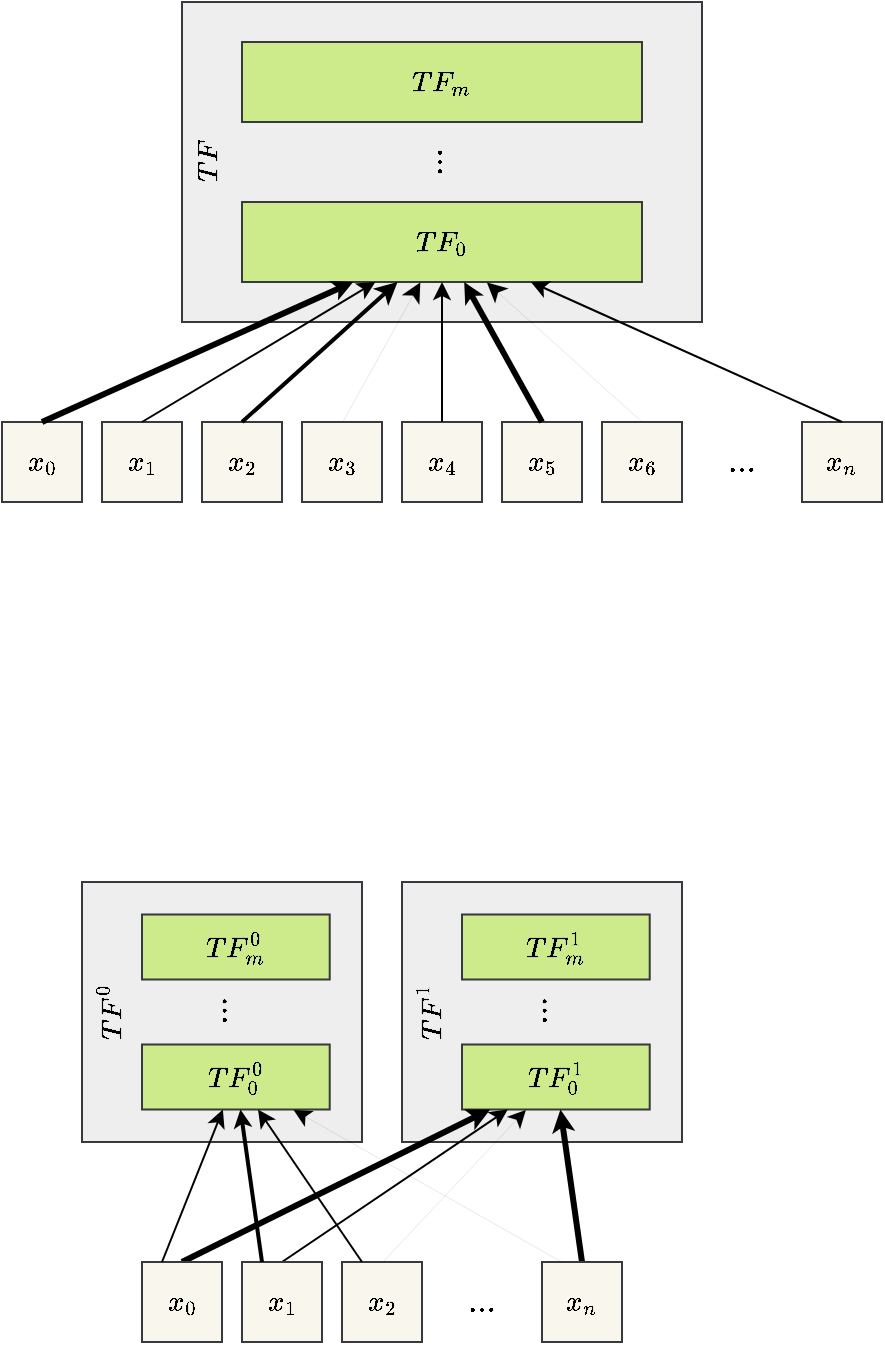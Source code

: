 <mxfile version="21.1.2" type="device">
  <diagram id="dc1JGVELE64cmqpCOQrH" name="Page-1">
    <mxGraphModel dx="576" dy="566" grid="1" gridSize="10" guides="1" tooltips="1" connect="1" arrows="1" fold="1" page="1" pageScale="1" pageWidth="827" pageHeight="1169" math="1" shadow="0">
      <root>
        <mxCell id="0" />
        <mxCell id="1" parent="0" />
        <mxCell id="sjn2k9eKrswy_AB2X_p1-75" value="" style="group" vertex="1" connectable="0" parent="1">
          <mxGeometry x="360" y="540" width="140" height="130" as="geometry" />
        </mxCell>
        <mxCell id="sjn2k9eKrswy_AB2X_p1-76" value="`TF^1`" style="rounded=0;whiteSpace=wrap;html=1;labelPosition=center;verticalLabelPosition=middle;align=center;verticalAlign=top;horizontal=0;fillColor=#eeeeee;strokeColor=#36393d;" vertex="1" parent="sjn2k9eKrswy_AB2X_p1-75">
          <mxGeometry width="140" height="130" as="geometry" />
        </mxCell>
        <mxCell id="sjn2k9eKrswy_AB2X_p1-77" value="`TF_0^1&lt;br&gt;`" style="rounded=0;whiteSpace=wrap;html=1;fillColor=#cdeb8b;strokeColor=#36393d;" vertex="1" parent="sjn2k9eKrswy_AB2X_p1-75">
          <mxGeometry x="30" y="81.25" width="93.85" height="32.5" as="geometry" />
        </mxCell>
        <mxCell id="sjn2k9eKrswy_AB2X_p1-78" value="`TF_m^1&lt;br&gt;`" style="rounded=0;whiteSpace=wrap;html=1;fillColor=#cdeb8b;strokeColor=#36393d;" vertex="1" parent="sjn2k9eKrswy_AB2X_p1-75">
          <mxGeometry x="30" y="16.25" width="93.85" height="32.5" as="geometry" />
        </mxCell>
        <mxCell id="sjn2k9eKrswy_AB2X_p1-79" value="`...`" style="text;html=1;strokeColor=none;fillColor=none;align=center;verticalAlign=middle;whiteSpace=wrap;rounded=0;fontSize=14;horizontal=0;labelPosition=center;verticalLabelPosition=middle;" vertex="1" parent="sjn2k9eKrswy_AB2X_p1-75">
          <mxGeometry x="53.846" y="48.75" width="26.923" height="32.5" as="geometry" />
        </mxCell>
        <mxCell id="sjn2k9eKrswy_AB2X_p1-110" value="" style="endArrow=classic;html=1;rounded=0;exitX=0.5;exitY=0;exitDx=0;exitDy=0;strokeWidth=3;endSize=2;" edge="1" parent="1" source="sjn2k9eKrswy_AB2X_p1-37" target="sjn2k9eKrswy_AB2X_p1-77">
          <mxGeometry width="50" height="50" relative="1" as="geometry">
            <mxPoint x="330" y="760" as="sourcePoint" />
            <mxPoint x="360" y="700" as="targetPoint" />
          </mxGeometry>
        </mxCell>
        <mxCell id="sjn2k9eKrswy_AB2X_p1-111" value="" style="endArrow=classic;html=1;rounded=0;exitX=0.5;exitY=0;exitDx=0;exitDy=0;" edge="1" parent="1" source="sjn2k9eKrswy_AB2X_p1-38" target="sjn2k9eKrswy_AB2X_p1-77">
          <mxGeometry width="50" height="50" relative="1" as="geometry">
            <mxPoint x="340" y="770" as="sourcePoint" />
            <mxPoint x="370" y="710" as="targetPoint" />
          </mxGeometry>
        </mxCell>
        <mxCell id="sjn2k9eKrswy_AB2X_p1-112" value="" style="endArrow=classic;html=1;rounded=0;exitX=0.5;exitY=0;exitDx=0;exitDy=0;strokeWidth=0;endSize=9;" edge="1" parent="1" source="sjn2k9eKrswy_AB2X_p1-39" target="sjn2k9eKrswy_AB2X_p1-77">
          <mxGeometry width="50" height="50" relative="1" as="geometry">
            <mxPoint x="350" y="730" as="sourcePoint" />
            <mxPoint x="380" y="720" as="targetPoint" />
          </mxGeometry>
        </mxCell>
        <mxCell id="sjn2k9eKrswy_AB2X_p1-113" value="" style="endArrow=classic;html=1;rounded=0;exitX=0.5;exitY=0;exitDx=0;exitDy=0;strokeWidth=3;endSize=2;" edge="1" parent="1" source="sjn2k9eKrswy_AB2X_p1-44" target="sjn2k9eKrswy_AB2X_p1-77">
          <mxGeometry width="50" height="50" relative="1" as="geometry">
            <mxPoint x="360" y="790" as="sourcePoint" />
            <mxPoint x="390" y="730" as="targetPoint" />
          </mxGeometry>
        </mxCell>
        <mxCell id="sjn2k9eKrswy_AB2X_p1-74" value="" style="group" vertex="1" connectable="0" parent="1">
          <mxGeometry x="200" y="540" width="140" height="130" as="geometry" />
        </mxCell>
        <mxCell id="sjn2k9eKrswy_AB2X_p1-46" value="`TF^0`" style="rounded=0;whiteSpace=wrap;html=1;labelPosition=center;verticalLabelPosition=middle;align=center;verticalAlign=top;horizontal=0;fillColor=#eeeeee;strokeColor=#36393d;" vertex="1" parent="sjn2k9eKrswy_AB2X_p1-74">
          <mxGeometry width="140" height="130" as="geometry" />
        </mxCell>
        <mxCell id="sjn2k9eKrswy_AB2X_p1-47" value="`TF_0^0&lt;br&gt;`" style="rounded=0;whiteSpace=wrap;html=1;fillColor=#cdeb8b;strokeColor=#36393d;" vertex="1" parent="sjn2k9eKrswy_AB2X_p1-74">
          <mxGeometry x="30" y="81.25" width="93.85" height="32.5" as="geometry" />
        </mxCell>
        <mxCell id="sjn2k9eKrswy_AB2X_p1-48" value="`TF_m^0`" style="rounded=0;whiteSpace=wrap;html=1;fillColor=#cdeb8b;strokeColor=#36393d;" vertex="1" parent="sjn2k9eKrswy_AB2X_p1-74">
          <mxGeometry x="30" y="16.25" width="93.85" height="32.5" as="geometry" />
        </mxCell>
        <mxCell id="sjn2k9eKrswy_AB2X_p1-49" value="`...`" style="text;html=1;strokeColor=none;fillColor=none;align=center;verticalAlign=middle;whiteSpace=wrap;rounded=0;fontSize=14;horizontal=0;labelPosition=center;verticalLabelPosition=middle;" vertex="1" parent="sjn2k9eKrswy_AB2X_p1-74">
          <mxGeometry x="53.846" y="48.75" width="26.923" height="32.5" as="geometry" />
        </mxCell>
        <mxCell id="azakYmAXrriQEHjM8A_3-9" value="`x_0`" style="rounded=0;whiteSpace=wrap;html=1;fillColor=#f9f7ed;strokeColor=#36393d;" parent="1" vertex="1">
          <mxGeometry x="160" y="310" width="40" height="40" as="geometry" />
        </mxCell>
        <mxCell id="sjn2k9eKrswy_AB2X_p1-14" value="`x_1`" style="rounded=0;whiteSpace=wrap;html=1;fillColor=#f9f7ed;strokeColor=#36393d;" vertex="1" parent="1">
          <mxGeometry x="210" y="310" width="40" height="40" as="geometry" />
        </mxCell>
        <mxCell id="sjn2k9eKrswy_AB2X_p1-15" value="`x_2`" style="rounded=0;whiteSpace=wrap;html=1;fillColor=#f9f7ed;strokeColor=#36393d;" vertex="1" parent="1">
          <mxGeometry x="260" y="310" width="40" height="40" as="geometry" />
        </mxCell>
        <mxCell id="sjn2k9eKrswy_AB2X_p1-16" value="`x_3`" style="rounded=0;whiteSpace=wrap;html=1;fillColor=#f9f7ed;strokeColor=#36393d;" vertex="1" parent="1">
          <mxGeometry x="310" y="310" width="40" height="40" as="geometry" />
        </mxCell>
        <mxCell id="sjn2k9eKrswy_AB2X_p1-17" value="`x_4`" style="rounded=0;whiteSpace=wrap;html=1;fillColor=#f9f7ed;strokeColor=#36393d;" vertex="1" parent="1">
          <mxGeometry x="360" y="310" width="40" height="40" as="geometry" />
        </mxCell>
        <mxCell id="sjn2k9eKrswy_AB2X_p1-18" value="`x_5`" style="rounded=0;whiteSpace=wrap;html=1;fillColor=#f9f7ed;strokeColor=#36393d;" vertex="1" parent="1">
          <mxGeometry x="410" y="310" width="40" height="40" as="geometry" />
        </mxCell>
        <mxCell id="sjn2k9eKrswy_AB2X_p1-19" value="`x_6`" style="rounded=0;whiteSpace=wrap;html=1;fillColor=#f9f7ed;strokeColor=#36393d;" vertex="1" parent="1">
          <mxGeometry x="460" y="310" width="40" height="40" as="geometry" />
        </mxCell>
        <mxCell id="sjn2k9eKrswy_AB2X_p1-20" value="`x_n`" style="rounded=0;whiteSpace=wrap;html=1;fillColor=#f9f7ed;strokeColor=#36393d;" vertex="1" parent="1">
          <mxGeometry x="560" y="310" width="40" height="40" as="geometry" />
        </mxCell>
        <mxCell id="sjn2k9eKrswy_AB2X_p1-21" value="`...`" style="text;html=1;strokeColor=none;fillColor=none;align=center;verticalAlign=middle;whiteSpace=wrap;rounded=0;fontSize=14;" vertex="1" parent="1">
          <mxGeometry x="500" y="310" width="60" height="40" as="geometry" />
        </mxCell>
        <mxCell id="sjn2k9eKrswy_AB2X_p1-23" value="`TF`" style="rounded=0;whiteSpace=wrap;html=1;labelPosition=center;verticalLabelPosition=middle;align=center;verticalAlign=top;horizontal=0;fillColor=#eeeeee;strokeColor=#36393d;" vertex="1" parent="1">
          <mxGeometry x="250" y="100" width="260" height="160" as="geometry" />
        </mxCell>
        <mxCell id="sjn2k9eKrswy_AB2X_p1-24" value="`TF_0`" style="rounded=0;whiteSpace=wrap;html=1;fillColor=#cdeb8b;strokeColor=#36393d;" vertex="1" parent="1">
          <mxGeometry x="280" y="200" width="200" height="40" as="geometry" />
        </mxCell>
        <mxCell id="sjn2k9eKrswy_AB2X_p1-26" value="`TF_m`" style="rounded=0;whiteSpace=wrap;html=1;fillColor=#cdeb8b;strokeColor=#36393d;" vertex="1" parent="1">
          <mxGeometry x="280" y="120" width="200" height="40" as="geometry" />
        </mxCell>
        <mxCell id="sjn2k9eKrswy_AB2X_p1-27" value="`...`" style="text;html=1;strokeColor=none;fillColor=none;align=center;verticalAlign=middle;whiteSpace=wrap;rounded=0;fontSize=14;horizontal=0;labelPosition=center;verticalLabelPosition=middle;" vertex="1" parent="1">
          <mxGeometry x="350" y="160" width="50" height="40" as="geometry" />
        </mxCell>
        <mxCell id="sjn2k9eKrswy_AB2X_p1-29" style="rounded=0;orthogonalLoop=1;jettySize=auto;html=1;exitX=0.5;exitY=0;exitDx=0;exitDy=0;strokeWidth=3;endSize=1;" edge="1" parent="1" source="azakYmAXrriQEHjM8A_3-9" target="sjn2k9eKrswy_AB2X_p1-24">
          <mxGeometry relative="1" as="geometry" />
        </mxCell>
        <mxCell id="sjn2k9eKrswy_AB2X_p1-30" style="rounded=0;orthogonalLoop=1;jettySize=auto;html=1;exitX=0.5;exitY=0;exitDx=0;exitDy=0;endSize=6;" edge="1" parent="1" source="sjn2k9eKrswy_AB2X_p1-14" target="sjn2k9eKrswy_AB2X_p1-24">
          <mxGeometry relative="1" as="geometry" />
        </mxCell>
        <mxCell id="sjn2k9eKrswy_AB2X_p1-31" style="rounded=0;orthogonalLoop=1;jettySize=auto;html=1;exitX=0.5;exitY=0;exitDx=0;exitDy=0;strokeWidth=2;endSize=5;" edge="1" parent="1" source="sjn2k9eKrswy_AB2X_p1-15" target="sjn2k9eKrswy_AB2X_p1-24">
          <mxGeometry relative="1" as="geometry" />
        </mxCell>
        <mxCell id="sjn2k9eKrswy_AB2X_p1-32" style="rounded=0;orthogonalLoop=1;jettySize=auto;html=1;exitX=0.5;exitY=0;exitDx=0;exitDy=0;strokeWidth=0;endSize=10;" edge="1" parent="1" source="sjn2k9eKrswy_AB2X_p1-16" target="sjn2k9eKrswy_AB2X_p1-24">
          <mxGeometry relative="1" as="geometry" />
        </mxCell>
        <mxCell id="sjn2k9eKrswy_AB2X_p1-33" style="rounded=0;orthogonalLoop=1;jettySize=auto;html=1;exitX=0.5;exitY=0;exitDx=0;exitDy=0;" edge="1" parent="1" source="sjn2k9eKrswy_AB2X_p1-17" target="sjn2k9eKrswy_AB2X_p1-24">
          <mxGeometry relative="1" as="geometry" />
        </mxCell>
        <mxCell id="sjn2k9eKrswy_AB2X_p1-34" style="rounded=0;orthogonalLoop=1;jettySize=auto;html=1;exitX=0.5;exitY=0;exitDx=0;exitDy=0;strokeWidth=3;endSize=1;" edge="1" parent="1" source="sjn2k9eKrswy_AB2X_p1-18" target="sjn2k9eKrswy_AB2X_p1-24">
          <mxGeometry relative="1" as="geometry" />
        </mxCell>
        <mxCell id="sjn2k9eKrswy_AB2X_p1-35" style="rounded=0;orthogonalLoop=1;jettySize=auto;html=1;exitX=0.5;exitY=0;exitDx=0;exitDy=0;strokeWidth=0;endSize=10;" edge="1" parent="1" source="sjn2k9eKrswy_AB2X_p1-19" target="sjn2k9eKrswy_AB2X_p1-24">
          <mxGeometry relative="1" as="geometry" />
        </mxCell>
        <mxCell id="sjn2k9eKrswy_AB2X_p1-36" style="rounded=0;orthogonalLoop=1;jettySize=auto;html=1;exitX=0.5;exitY=0;exitDx=0;exitDy=0;" edge="1" parent="1" source="sjn2k9eKrswy_AB2X_p1-20" target="sjn2k9eKrswy_AB2X_p1-24">
          <mxGeometry relative="1" as="geometry" />
        </mxCell>
        <mxCell id="sjn2k9eKrswy_AB2X_p1-44" value="`x_n`" style="rounded=0;whiteSpace=wrap;html=1;fillColor=#f9f7ed;strokeColor=#36393d;" vertex="1" parent="1">
          <mxGeometry x="430" y="730" width="40" height="40" as="geometry" />
        </mxCell>
        <mxCell id="sjn2k9eKrswy_AB2X_p1-37" value="`x_0`" style="rounded=0;whiteSpace=wrap;html=1;fillColor=#f9f7ed;strokeColor=#36393d;" vertex="1" parent="1">
          <mxGeometry x="230" y="730" width="40" height="40" as="geometry" />
        </mxCell>
        <mxCell id="sjn2k9eKrswy_AB2X_p1-38" value="`x_1`" style="rounded=0;whiteSpace=wrap;html=1;fillColor=#f9f7ed;strokeColor=#36393d;" vertex="1" parent="1">
          <mxGeometry x="280" y="730" width="40" height="40" as="geometry" />
        </mxCell>
        <mxCell id="sjn2k9eKrswy_AB2X_p1-39" value="`x_2`" style="rounded=0;whiteSpace=wrap;html=1;fillColor=#f9f7ed;strokeColor=#36393d;" vertex="1" parent="1">
          <mxGeometry x="330" y="730" width="40" height="40" as="geometry" />
        </mxCell>
        <mxCell id="sjn2k9eKrswy_AB2X_p1-45" value="`...`" style="text;html=1;strokeColor=none;fillColor=none;align=center;verticalAlign=middle;whiteSpace=wrap;rounded=0;fontSize=14;" vertex="1" parent="1">
          <mxGeometry x="370" y="730" width="60" height="40" as="geometry" />
        </mxCell>
        <mxCell id="sjn2k9eKrswy_AB2X_p1-104" value="" style="endArrow=classic;html=1;rounded=0;exitX=0.25;exitY=0;exitDx=0;exitDy=0;" edge="1" parent="1" source="sjn2k9eKrswy_AB2X_p1-37" target="sjn2k9eKrswy_AB2X_p1-47">
          <mxGeometry width="50" height="50" relative="1" as="geometry">
            <mxPoint x="130" y="800" as="sourcePoint" />
            <mxPoint x="180" y="750" as="targetPoint" />
          </mxGeometry>
        </mxCell>
        <mxCell id="sjn2k9eKrswy_AB2X_p1-106" value="" style="endArrow=classic;html=1;rounded=0;exitX=0.25;exitY=0;exitDx=0;exitDy=0;strokeWidth=2;endSize=3;" edge="1" parent="1" source="sjn2k9eKrswy_AB2X_p1-38" target="sjn2k9eKrswy_AB2X_p1-47">
          <mxGeometry width="50" height="50" relative="1" as="geometry">
            <mxPoint x="260" y="740" as="sourcePoint" />
            <mxPoint x="328" y="680" as="targetPoint" />
          </mxGeometry>
        </mxCell>
        <mxCell id="sjn2k9eKrswy_AB2X_p1-107" value="" style="endArrow=classic;html=1;rounded=0;exitX=0.25;exitY=0;exitDx=0;exitDy=0;" edge="1" parent="1" source="sjn2k9eKrswy_AB2X_p1-39" target="sjn2k9eKrswy_AB2X_p1-47">
          <mxGeometry width="50" height="50" relative="1" as="geometry">
            <mxPoint x="310" y="740" as="sourcePoint" />
            <mxPoint x="340" y="680" as="targetPoint" />
          </mxGeometry>
        </mxCell>
        <mxCell id="sjn2k9eKrswy_AB2X_p1-109" value="" style="endArrow=classic;html=1;rounded=0;exitX=0.25;exitY=0;exitDx=0;exitDy=0;strokeWidth=0;endSize=9;" edge="1" parent="1" source="sjn2k9eKrswy_AB2X_p1-44" target="sjn2k9eKrswy_AB2X_p1-47">
          <mxGeometry width="50" height="50" relative="1" as="geometry">
            <mxPoint x="320" y="750" as="sourcePoint" />
            <mxPoint x="350" y="690" as="targetPoint" />
          </mxGeometry>
        </mxCell>
      </root>
    </mxGraphModel>
  </diagram>
</mxfile>
